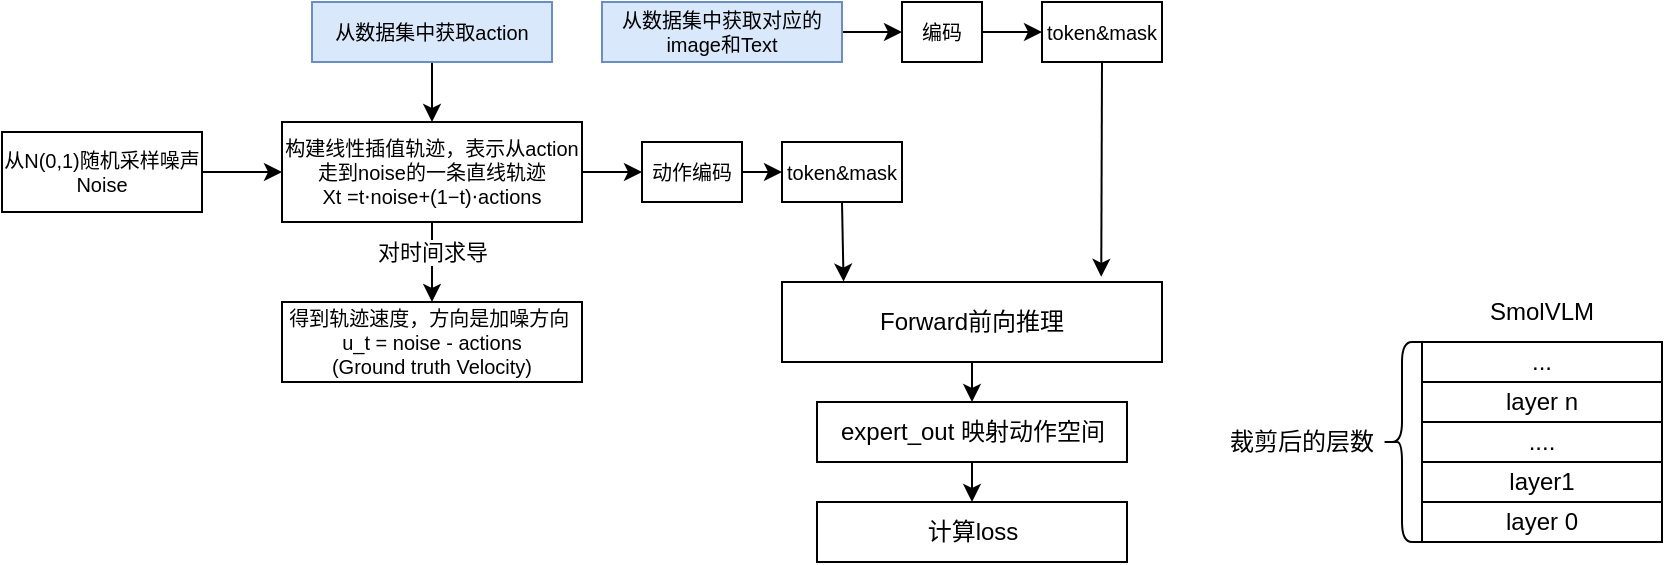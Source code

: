 <mxfile version="28.1.0">
  <diagram name="第 1 页" id="QBfmjMHsHBRAcdPXaFrD">
    <mxGraphModel dx="407" dy="236" grid="1" gridSize="10" guides="1" tooltips="1" connect="1" arrows="1" fold="1" page="1" pageScale="1" pageWidth="827" pageHeight="1169" math="0" shadow="0">
      <root>
        <mxCell id="0" />
        <mxCell id="1" parent="0" />
        <mxCell id="l6EJtao8Zm6sJSQqBp27-3" value="" style="edgeStyle=orthogonalEdgeStyle;rounded=0;orthogonalLoop=1;jettySize=auto;html=1;fontSize=10;curved=1;" edge="1" parent="1" source="l6EJtao8Zm6sJSQqBp27-1" target="l6EJtao8Zm6sJSQqBp27-2">
          <mxGeometry relative="1" as="geometry" />
        </mxCell>
        <mxCell id="l6EJtao8Zm6sJSQqBp27-1" value="从N(0,1)随机采样噪声&lt;div&gt;Noise&lt;/div&gt;" style="rounded=0;whiteSpace=wrap;html=1;fontSize=10;" vertex="1" parent="1">
          <mxGeometry x="100" y="135" width="100" height="40" as="geometry" />
        </mxCell>
        <mxCell id="l6EJtao8Zm6sJSQqBp27-7" value="" style="edgeStyle=orthogonalEdgeStyle;curved=1;rounded=0;orthogonalLoop=1;jettySize=auto;html=1;" edge="1" parent="1" source="l6EJtao8Zm6sJSQqBp27-2" target="l6EJtao8Zm6sJSQqBp27-6">
          <mxGeometry relative="1" as="geometry" />
        </mxCell>
        <mxCell id="l6EJtao8Zm6sJSQqBp27-8" value="对时间求导" style="edgeLabel;html=1;align=center;verticalAlign=middle;resizable=0;points=[];" vertex="1" connectable="0" parent="l6EJtao8Zm6sJSQqBp27-7">
          <mxGeometry x="-0.26" y="-1" relative="1" as="geometry">
            <mxPoint x="1" as="offset" />
          </mxGeometry>
        </mxCell>
        <mxCell id="l6EJtao8Zm6sJSQqBp27-13" value="" style="edgeStyle=orthogonalEdgeStyle;curved=1;rounded=0;orthogonalLoop=1;jettySize=auto;html=1;" edge="1" parent="1" source="l6EJtao8Zm6sJSQqBp27-2" target="l6EJtao8Zm6sJSQqBp27-12">
          <mxGeometry relative="1" as="geometry" />
        </mxCell>
        <mxCell id="l6EJtao8Zm6sJSQqBp27-2" value="&lt;div&gt;&lt;div&gt;&lt;span style=&quot;background-color: transparent; color: light-dark(rgb(0, 0, 0), rgb(255, 255, 255));&quot;&gt;构建线性插值轨迹，表示从action走到noise的一条直线轨迹&lt;br&gt;Xt&amp;nbsp;&lt;/span&gt;&lt;span style=&quot;background-color: transparent; color: light-dark(rgb(0, 0, 0), rgb(255, 255, 255));&quot;&gt;=t⋅noise+(1−t)⋅actions&lt;/span&gt;&lt;/div&gt;&lt;/div&gt;" style="rounded=0;whiteSpace=wrap;html=1;fontSize=10;" vertex="1" parent="1">
          <mxGeometry x="240" y="130" width="150" height="50" as="geometry" />
        </mxCell>
        <mxCell id="l6EJtao8Zm6sJSQqBp27-5" style="edgeStyle=orthogonalEdgeStyle;rounded=0;orthogonalLoop=1;jettySize=auto;html=1;exitX=0.5;exitY=1;exitDx=0;exitDy=0;entryX=0.5;entryY=0;entryDx=0;entryDy=0;fontSize=10;curved=1;" edge="1" parent="1" source="l6EJtao8Zm6sJSQqBp27-4" target="l6EJtao8Zm6sJSQqBp27-2">
          <mxGeometry relative="1" as="geometry" />
        </mxCell>
        <mxCell id="l6EJtao8Zm6sJSQqBp27-4" value="从数据集中获取action" style="rounded=0;whiteSpace=wrap;html=1;fontSize=10;fillColor=#dae8fc;strokeColor=#6c8ebf;" vertex="1" parent="1">
          <mxGeometry x="255" y="70" width="120" height="30" as="geometry" />
        </mxCell>
        <mxCell id="l6EJtao8Zm6sJSQqBp27-6" value="得到轨迹速度，方向是加噪方向&amp;nbsp;&lt;div&gt;u_t = noise - actions&lt;br&gt;(Ground truth Velocity)&lt;/div&gt;" style="rounded=0;whiteSpace=wrap;html=1;fontSize=10;" vertex="1" parent="1">
          <mxGeometry x="240" y="220" width="150" height="40" as="geometry" />
        </mxCell>
        <mxCell id="l6EJtao8Zm6sJSQqBp27-11" value="" style="edgeStyle=orthogonalEdgeStyle;curved=1;rounded=0;orthogonalLoop=1;jettySize=auto;html=1;" edge="1" parent="1" source="l6EJtao8Zm6sJSQqBp27-9" target="l6EJtao8Zm6sJSQqBp27-10">
          <mxGeometry relative="1" as="geometry" />
        </mxCell>
        <mxCell id="l6EJtao8Zm6sJSQqBp27-9" value="从数据集中获取对应的image和Text" style="rounded=0;whiteSpace=wrap;html=1;fontSize=10;fillColor=#dae8fc;strokeColor=#6c8ebf;" vertex="1" parent="1">
          <mxGeometry x="400" y="70" width="120" height="30" as="geometry" />
        </mxCell>
        <mxCell id="l6EJtao8Zm6sJSQqBp27-15" value="" style="edgeStyle=orthogonalEdgeStyle;curved=1;rounded=0;orthogonalLoop=1;jettySize=auto;html=1;" edge="1" parent="1" source="l6EJtao8Zm6sJSQqBp27-10" target="l6EJtao8Zm6sJSQqBp27-14">
          <mxGeometry relative="1" as="geometry" />
        </mxCell>
        <mxCell id="l6EJtao8Zm6sJSQqBp27-10" value="编码" style="rounded=0;whiteSpace=wrap;html=1;fontSize=10;" vertex="1" parent="1">
          <mxGeometry x="550" y="70" width="40" height="30" as="geometry" />
        </mxCell>
        <mxCell id="l6EJtao8Zm6sJSQqBp27-17" style="edgeStyle=orthogonalEdgeStyle;curved=1;rounded=0;orthogonalLoop=1;jettySize=auto;html=1;exitX=1;exitY=0.5;exitDx=0;exitDy=0;entryX=0;entryY=0.5;entryDx=0;entryDy=0;" edge="1" parent="1" source="l6EJtao8Zm6sJSQqBp27-12" target="l6EJtao8Zm6sJSQqBp27-16">
          <mxGeometry relative="1" as="geometry" />
        </mxCell>
        <mxCell id="l6EJtao8Zm6sJSQqBp27-12" value="动作编码" style="rounded=0;whiteSpace=wrap;html=1;fontSize=10;" vertex="1" parent="1">
          <mxGeometry x="420" y="140" width="50" height="30" as="geometry" />
        </mxCell>
        <mxCell id="l6EJtao8Zm6sJSQqBp27-14" value="token&amp;amp;mask" style="rounded=0;whiteSpace=wrap;html=1;fontSize=10;" vertex="1" parent="1">
          <mxGeometry x="620" y="70" width="60" height="30" as="geometry" />
        </mxCell>
        <mxCell id="l6EJtao8Zm6sJSQqBp27-16" value="token&amp;amp;mask" style="rounded=0;whiteSpace=wrap;html=1;fontSize=10;" vertex="1" parent="1">
          <mxGeometry x="490" y="140" width="60" height="30" as="geometry" />
        </mxCell>
        <mxCell id="l6EJtao8Zm6sJSQqBp27-22" value="" style="edgeStyle=orthogonalEdgeStyle;curved=1;rounded=0;orthogonalLoop=1;jettySize=auto;html=1;" edge="1" parent="1" source="l6EJtao8Zm6sJSQqBp27-18" target="l6EJtao8Zm6sJSQqBp27-21">
          <mxGeometry relative="1" as="geometry" />
        </mxCell>
        <mxCell id="l6EJtao8Zm6sJSQqBp27-18" value="Forward前向推理" style="rounded=0;whiteSpace=wrap;html=1;" vertex="1" parent="1">
          <mxGeometry x="490" y="210" width="190" height="40" as="geometry" />
        </mxCell>
        <mxCell id="l6EJtao8Zm6sJSQqBp27-19" style="edgeStyle=orthogonalEdgeStyle;curved=1;rounded=0;orthogonalLoop=1;jettySize=auto;html=1;exitX=0.5;exitY=1;exitDx=0;exitDy=0;entryX=0.162;entryY=-0.005;entryDx=0;entryDy=0;entryPerimeter=0;" edge="1" parent="1" source="l6EJtao8Zm6sJSQqBp27-16" target="l6EJtao8Zm6sJSQqBp27-18">
          <mxGeometry relative="1" as="geometry" />
        </mxCell>
        <mxCell id="l6EJtao8Zm6sJSQqBp27-20" style="edgeStyle=orthogonalEdgeStyle;curved=1;rounded=0;orthogonalLoop=1;jettySize=auto;html=1;exitX=0.5;exitY=1;exitDx=0;exitDy=0;entryX=0.84;entryY=-0.065;entryDx=0;entryDy=0;entryPerimeter=0;" edge="1" parent="1" source="l6EJtao8Zm6sJSQqBp27-14" target="l6EJtao8Zm6sJSQqBp27-18">
          <mxGeometry relative="1" as="geometry" />
        </mxCell>
        <mxCell id="l6EJtao8Zm6sJSQqBp27-24" value="" style="edgeStyle=orthogonalEdgeStyle;curved=1;rounded=0;orthogonalLoop=1;jettySize=auto;html=1;" edge="1" parent="1" source="l6EJtao8Zm6sJSQqBp27-21" target="l6EJtao8Zm6sJSQqBp27-23">
          <mxGeometry relative="1" as="geometry" />
        </mxCell>
        <mxCell id="l6EJtao8Zm6sJSQqBp27-21" value="expert_out 映射动作空间" style="whiteSpace=wrap;html=1;rounded=0;" vertex="1" parent="1">
          <mxGeometry x="507.5" y="270" width="155" height="30" as="geometry" />
        </mxCell>
        <mxCell id="l6EJtao8Zm6sJSQqBp27-23" value="计算loss" style="whiteSpace=wrap;html=1;rounded=0;" vertex="1" parent="1">
          <mxGeometry x="507.5" y="320" width="155" height="30" as="geometry" />
        </mxCell>
        <mxCell id="l6EJtao8Zm6sJSQqBp27-25" value="..." style="rounded=0;whiteSpace=wrap;html=1;" vertex="1" parent="1">
          <mxGeometry x="810" y="240" width="120" height="20" as="geometry" />
        </mxCell>
        <mxCell id="l6EJtao8Zm6sJSQqBp27-26" value="layer n" style="rounded=0;whiteSpace=wrap;html=1;" vertex="1" parent="1">
          <mxGeometry x="810" y="260" width="120" height="20" as="geometry" />
        </mxCell>
        <mxCell id="l6EJtao8Zm6sJSQqBp27-27" value="...." style="rounded=0;whiteSpace=wrap;html=1;" vertex="1" parent="1">
          <mxGeometry x="810" y="280" width="120" height="20" as="geometry" />
        </mxCell>
        <mxCell id="l6EJtao8Zm6sJSQqBp27-28" value="layer1" style="rounded=0;whiteSpace=wrap;html=1;" vertex="1" parent="1">
          <mxGeometry x="810" y="300" width="120" height="20" as="geometry" />
        </mxCell>
        <mxCell id="l6EJtao8Zm6sJSQqBp27-29" value="layer 0" style="rounded=0;whiteSpace=wrap;html=1;" vertex="1" parent="1">
          <mxGeometry x="810" y="320" width="120" height="20" as="geometry" />
        </mxCell>
        <mxCell id="l6EJtao8Zm6sJSQqBp27-30" value="SmolVLM" style="text;strokeColor=none;align=center;fillColor=none;html=1;verticalAlign=middle;whiteSpace=wrap;rounded=0;" vertex="1" parent="1">
          <mxGeometry x="840" y="210" width="60" height="30" as="geometry" />
        </mxCell>
        <mxCell id="l6EJtao8Zm6sJSQqBp27-31" value="" style="shape=curlyBracket;whiteSpace=wrap;html=1;rounded=1;labelPosition=left;verticalLabelPosition=middle;align=right;verticalAlign=middle;" vertex="1" parent="1">
          <mxGeometry x="790" y="240" width="20" height="100" as="geometry" />
        </mxCell>
        <mxCell id="l6EJtao8Zm6sJSQqBp27-32" value="裁剪后的层数" style="text;strokeColor=none;align=center;fillColor=none;html=1;verticalAlign=middle;whiteSpace=wrap;rounded=0;" vertex="1" parent="1">
          <mxGeometry x="710" y="275" width="80" height="30" as="geometry" />
        </mxCell>
      </root>
    </mxGraphModel>
  </diagram>
</mxfile>
